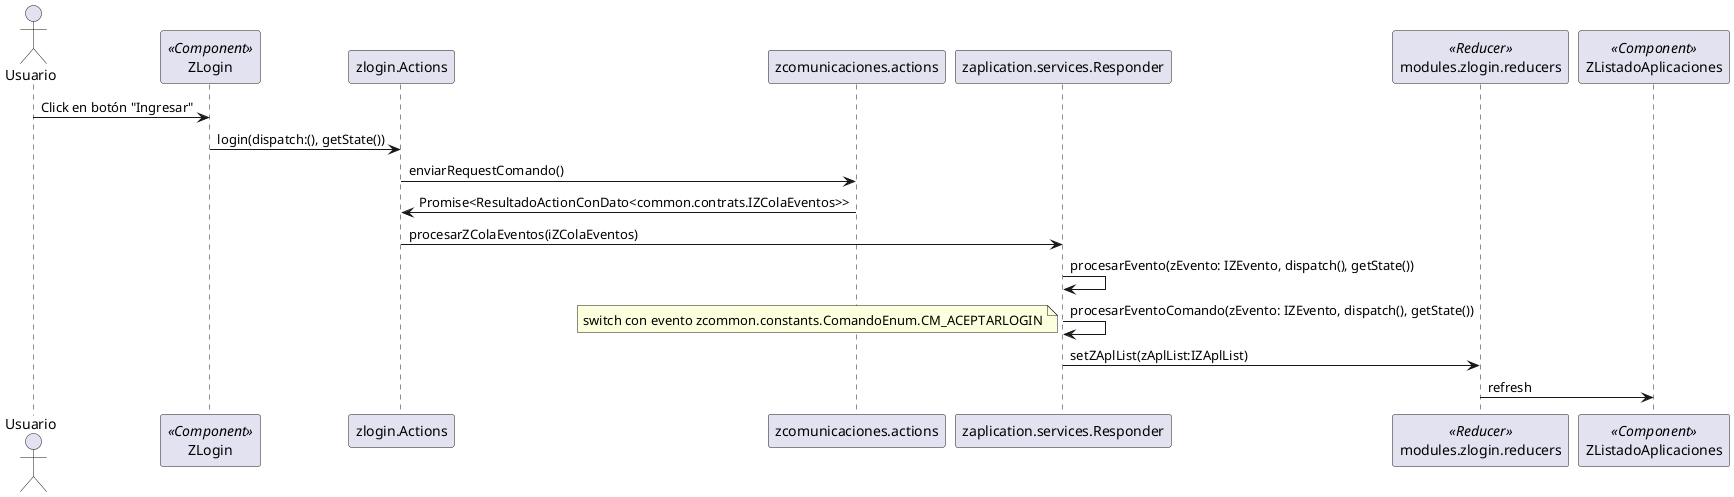 @startuml

actor Usuario
participant ZLogin <<Component>>
Usuario -> ZLogin: Click en botón "Ingresar"
ZLogin -> zlogin.Actions: login(dispatch:(), getState())
zlogin.Actions -> zcomunicaciones.actions: enviarRequestComando()
zcomunicaciones.actions -> zlogin.Actions: Promise<ResultadoActionConDato<common.contrats.IZColaEventos>>
zlogin.Actions -> zaplication.services.Responder:procesarZColaEventos(iZColaEventos)
zaplication.services.Responder -> zaplication.services.Responder: procesarEvento(zEvento: IZEvento, dispatch(), getState())
zaplication.services.Responder -> zaplication.services.Responder: procesarEventoComando(zEvento: IZEvento, dispatch(), getState())
note left: switch con evento zcommon.constants.ComandoEnum.CM_ACEPTARLOGIN

participant modules.zlogin.reducers <<Reducer>>
zaplication.services.Responder -> modules.zlogin.reducers: setZAplList(zAplList:IZAplList)
participant ZListadoAplicaciones <<Component>>
modules.zlogin.reducers -> ZListadoAplicaciones: refresh

@enduml